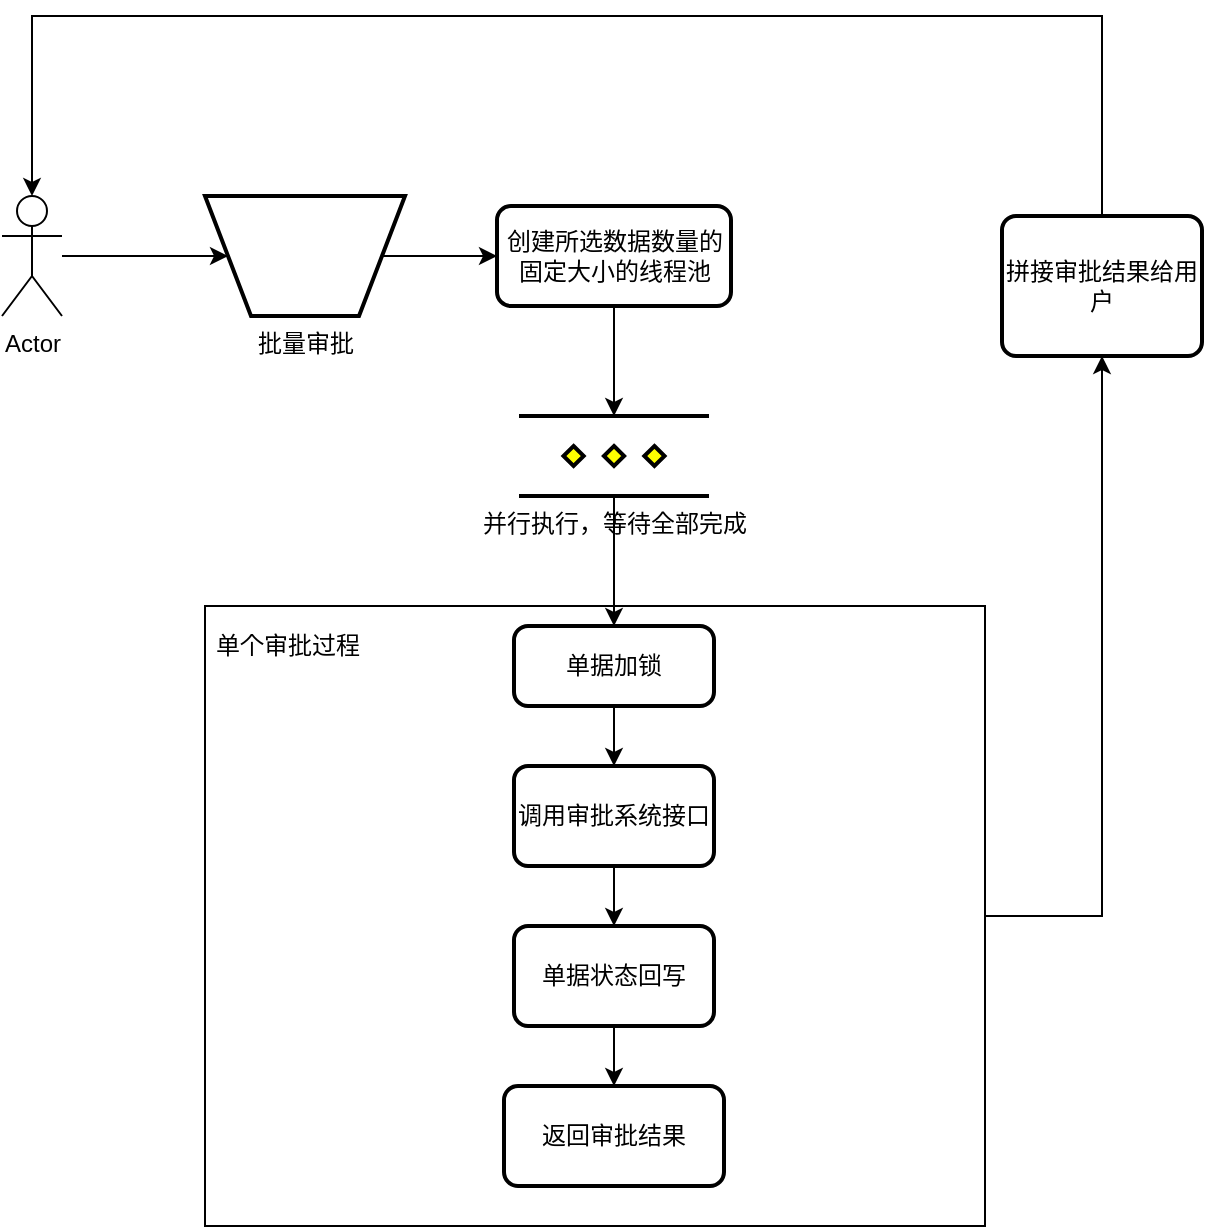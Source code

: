 <mxfile version="10.9.6" type="github"><diagram id="U_g3ox4dZ4AZZswbz6U4" name="第 1 页"><mxGraphModel dx="899" dy="472" grid="1" gridSize="10" guides="1" tooltips="1" connect="1" arrows="1" fold="1" page="1" pageScale="1" pageWidth="827" pageHeight="1169" math="0" shadow="0"><root><mxCell id="0"/><mxCell id="1" parent="0"/><mxCell id="EynL5n6rQdXaqTrM80ma-21" value="" style="edgeStyle=orthogonalEdgeStyle;rounded=0;orthogonalLoop=1;jettySize=auto;html=1;" edge="1" parent="1" source="EynL5n6rQdXaqTrM80ma-13" target="EynL5n6rQdXaqTrM80ma-19"><mxGeometry relative="1" as="geometry"><mxPoint x="684.5" y="610" as="targetPoint"/></mxGeometry></mxCell><mxCell id="EynL5n6rQdXaqTrM80ma-13" value="" style="rounded=0;whiteSpace=wrap;html=1;" vertex="1" parent="1"><mxGeometry x="214.5" y="455" width="390" height="310" as="geometry"/></mxCell><mxCell id="EynL5n6rQdXaqTrM80ma-9" value="" style="edgeStyle=orthogonalEdgeStyle;rounded=0;orthogonalLoop=1;jettySize=auto;html=1;" edge="1" parent="1" source="EynL5n6rQdXaqTrM80ma-1" target="EynL5n6rQdXaqTrM80ma-2"><mxGeometry relative="1" as="geometry"/></mxCell><mxCell id="EynL5n6rQdXaqTrM80ma-1" value="Actor" style="shape=umlActor;verticalLabelPosition=bottom;labelBackgroundColor=#ffffff;verticalAlign=top;html=1;outlineConnect=0;" vertex="1" parent="1"><mxGeometry x="113" y="250" width="30" height="60" as="geometry"/></mxCell><mxCell id="EynL5n6rQdXaqTrM80ma-10" value="" style="edgeStyle=orthogonalEdgeStyle;rounded=0;orthogonalLoop=1;jettySize=auto;html=1;" edge="1" parent="1" source="EynL5n6rQdXaqTrM80ma-2" target="EynL5n6rQdXaqTrM80ma-4"><mxGeometry relative="1" as="geometry"/></mxCell><mxCell id="EynL5n6rQdXaqTrM80ma-2" value="批量审批" style="verticalLabelPosition=bottom;verticalAlign=top;html=1;strokeWidth=2;shape=trapezoid;perimeter=trapezoidPerimeter;whiteSpace=wrap;size=0.23;arcSize=10;flipV=1;" vertex="1" parent="1"><mxGeometry x="214.5" y="250" width="100" height="60" as="geometry"/></mxCell><mxCell id="EynL5n6rQdXaqTrM80ma-12" value="" style="edgeStyle=orthogonalEdgeStyle;rounded=0;orthogonalLoop=1;jettySize=auto;html=1;" edge="1" parent="1" source="EynL5n6rQdXaqTrM80ma-4" target="EynL5n6rQdXaqTrM80ma-11"><mxGeometry relative="1" as="geometry"/></mxCell><mxCell id="EynL5n6rQdXaqTrM80ma-4" value="创建所选数据数量的固定大小的线程池" style="rounded=1;whiteSpace=wrap;html=1;absoluteArcSize=1;arcSize=14;strokeWidth=2;" vertex="1" parent="1"><mxGeometry x="360.5" y="255" width="117" height="50" as="geometry"/></mxCell><mxCell id="EynL5n6rQdXaqTrM80ma-15" value="" style="edgeStyle=orthogonalEdgeStyle;rounded=0;orthogonalLoop=1;jettySize=auto;html=1;" edge="1" parent="1" source="EynL5n6rQdXaqTrM80ma-5" target="EynL5n6rQdXaqTrM80ma-6"><mxGeometry relative="1" as="geometry"/></mxCell><mxCell id="EynL5n6rQdXaqTrM80ma-5" value="单据加锁" style="rounded=1;whiteSpace=wrap;html=1;absoluteArcSize=1;arcSize=14;strokeWidth=2;" vertex="1" parent="1"><mxGeometry x="369" y="465" width="100" height="40" as="geometry"/></mxCell><mxCell id="EynL5n6rQdXaqTrM80ma-16" value="" style="edgeStyle=orthogonalEdgeStyle;rounded=0;orthogonalLoop=1;jettySize=auto;html=1;" edge="1" parent="1" source="EynL5n6rQdXaqTrM80ma-6" target="EynL5n6rQdXaqTrM80ma-7"><mxGeometry relative="1" as="geometry"/></mxCell><mxCell id="EynL5n6rQdXaqTrM80ma-6" value="调用审批系统接口" style="rounded=1;whiteSpace=wrap;html=1;absoluteArcSize=1;arcSize=14;strokeWidth=2;" vertex="1" parent="1"><mxGeometry x="369" y="535" width="100" height="50" as="geometry"/></mxCell><mxCell id="EynL5n6rQdXaqTrM80ma-17" value="" style="edgeStyle=orthogonalEdgeStyle;rounded=0;orthogonalLoop=1;jettySize=auto;html=1;" edge="1" parent="1" source="EynL5n6rQdXaqTrM80ma-7" target="EynL5n6rQdXaqTrM80ma-8"><mxGeometry relative="1" as="geometry"/></mxCell><mxCell id="EynL5n6rQdXaqTrM80ma-7" value="单据状态回写" style="rounded=1;whiteSpace=wrap;html=1;absoluteArcSize=1;arcSize=14;strokeWidth=2;" vertex="1" parent="1"><mxGeometry x="369" y="615" width="100" height="50" as="geometry"/></mxCell><mxCell id="EynL5n6rQdXaqTrM80ma-8" value="返回审批结果" style="rounded=1;whiteSpace=wrap;html=1;absoluteArcSize=1;arcSize=14;strokeWidth=2;" vertex="1" parent="1"><mxGeometry x="364" y="695" width="110" height="50" as="geometry"/></mxCell><mxCell id="EynL5n6rQdXaqTrM80ma-18" value="" style="edgeStyle=orthogonalEdgeStyle;rounded=0;orthogonalLoop=1;jettySize=auto;html=1;" edge="1" parent="1" source="EynL5n6rQdXaqTrM80ma-11" target="EynL5n6rQdXaqTrM80ma-5"><mxGeometry relative="1" as="geometry"/></mxCell><mxCell id="EynL5n6rQdXaqTrM80ma-11" value="并行执行，等待全部完成" style="verticalLabelPosition=bottom;verticalAlign=top;html=1;strokeWidth=2;shape=mxgraph.flowchart.parallel_mode;pointerEvents=1" vertex="1" parent="1"><mxGeometry x="371.5" y="360" width="95" height="40" as="geometry"/></mxCell><mxCell id="EynL5n6rQdXaqTrM80ma-14" value="单个审批过程" style="text;html=1;strokeColor=none;fillColor=none;align=center;verticalAlign=middle;whiteSpace=wrap;rounded=0;" vertex="1" parent="1"><mxGeometry x="216.5" y="465" width="78" height="20" as="geometry"/></mxCell><mxCell id="EynL5n6rQdXaqTrM80ma-23" value="" style="edgeStyle=orthogonalEdgeStyle;rounded=0;orthogonalLoop=1;jettySize=auto;html=1;entryX=0.5;entryY=0;entryDx=0;entryDy=0;entryPerimeter=0;" edge="1" parent="1" source="EynL5n6rQdXaqTrM80ma-19" target="EynL5n6rQdXaqTrM80ma-1"><mxGeometry relative="1" as="geometry"><mxPoint x="663" y="180" as="targetPoint"/><Array as="points"><mxPoint x="663" y="160"/><mxPoint x="128" y="160"/></Array></mxGeometry></mxCell><mxCell id="EynL5n6rQdXaqTrM80ma-19" value="拼接审批结果给用户" style="rounded=1;whiteSpace=wrap;html=1;absoluteArcSize=1;arcSize=14;strokeWidth=2;" vertex="1" parent="1"><mxGeometry x="613" y="260" width="100" height="70" as="geometry"/></mxCell></root></mxGraphModel></diagram></mxfile>